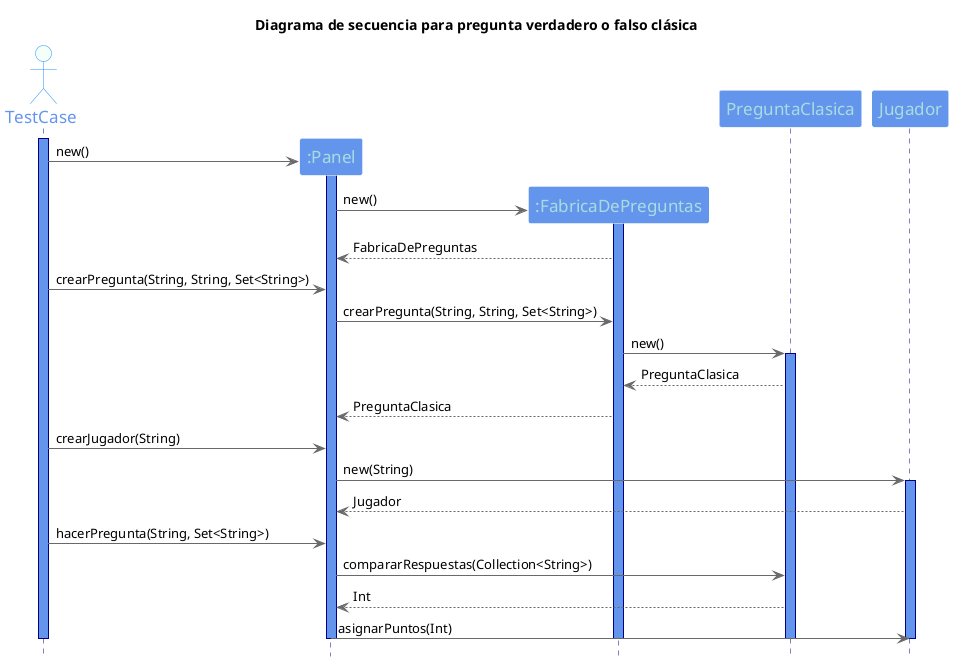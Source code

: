 @startuml TP2

title Diagrama de secuencia para pregunta verdadero o falso clásica

hide footbox
skinparam backgroundColor white

skinparam sequence {
ArrowColor DimGray
ActorBorderColor DodgerBlue
LifeLineBorderColor Navy
LifeLineBackgroundColor CornflowerBlue
ParticipantBorderColor LighSlateGray
ParticipantBackgroundColor CornflowerBlue
ParticipantFontName Impact
ParticipantFontSize 17
ParticipantFontColor #A9DCDF
ActorBackgroundColor mintCream
ActorFontColor CornflowerBlue
ActorFontSize 17
ActorFontName Aapex
}

actor TestCase
activate TestCase

participant ":Panel" as Panel
create Panel
TestCase -> Panel : new()
activate Panel

participant ":FabricaDePreguntas" as FabricaDePreguntas
create FabricaDePreguntas
Panel -> FabricaDePreguntas :  new()
activate FabricaDePreguntas
FabricaDePreguntas --> Panel : FabricaDePreguntas

TestCase -> Panel : crearPregunta(String, String, Set<String>)

Panel -> FabricaDePreguntas : crearPregunta(String, String, Set<String>)

FabricaDePreguntas -> PreguntaClasica: new()
activate PreguntaClasica
PreguntaClasica --> FabricaDePreguntas: PreguntaClasica
FabricaDePreguntas --> Panel: PreguntaClasica

TestCase -> Panel: crearJugador(String)
Panel -> Jugador: new(String)
activate Jugador
Jugador --> Panel: Jugador

TestCase -> Panel: hacerPregunta(String, Set<String>)
Panel -> PreguntaClasica: compararRespuestas(Collection<String>)
PreguntaClasica --> Panel: Int
Panel -> Jugador: asignarPuntos(Int)


deactivate PreguntaClasica
deactivate Jugador
deactivate FabricaDePreguntas
deactivate Panel
deactivate TestCase

@enduml